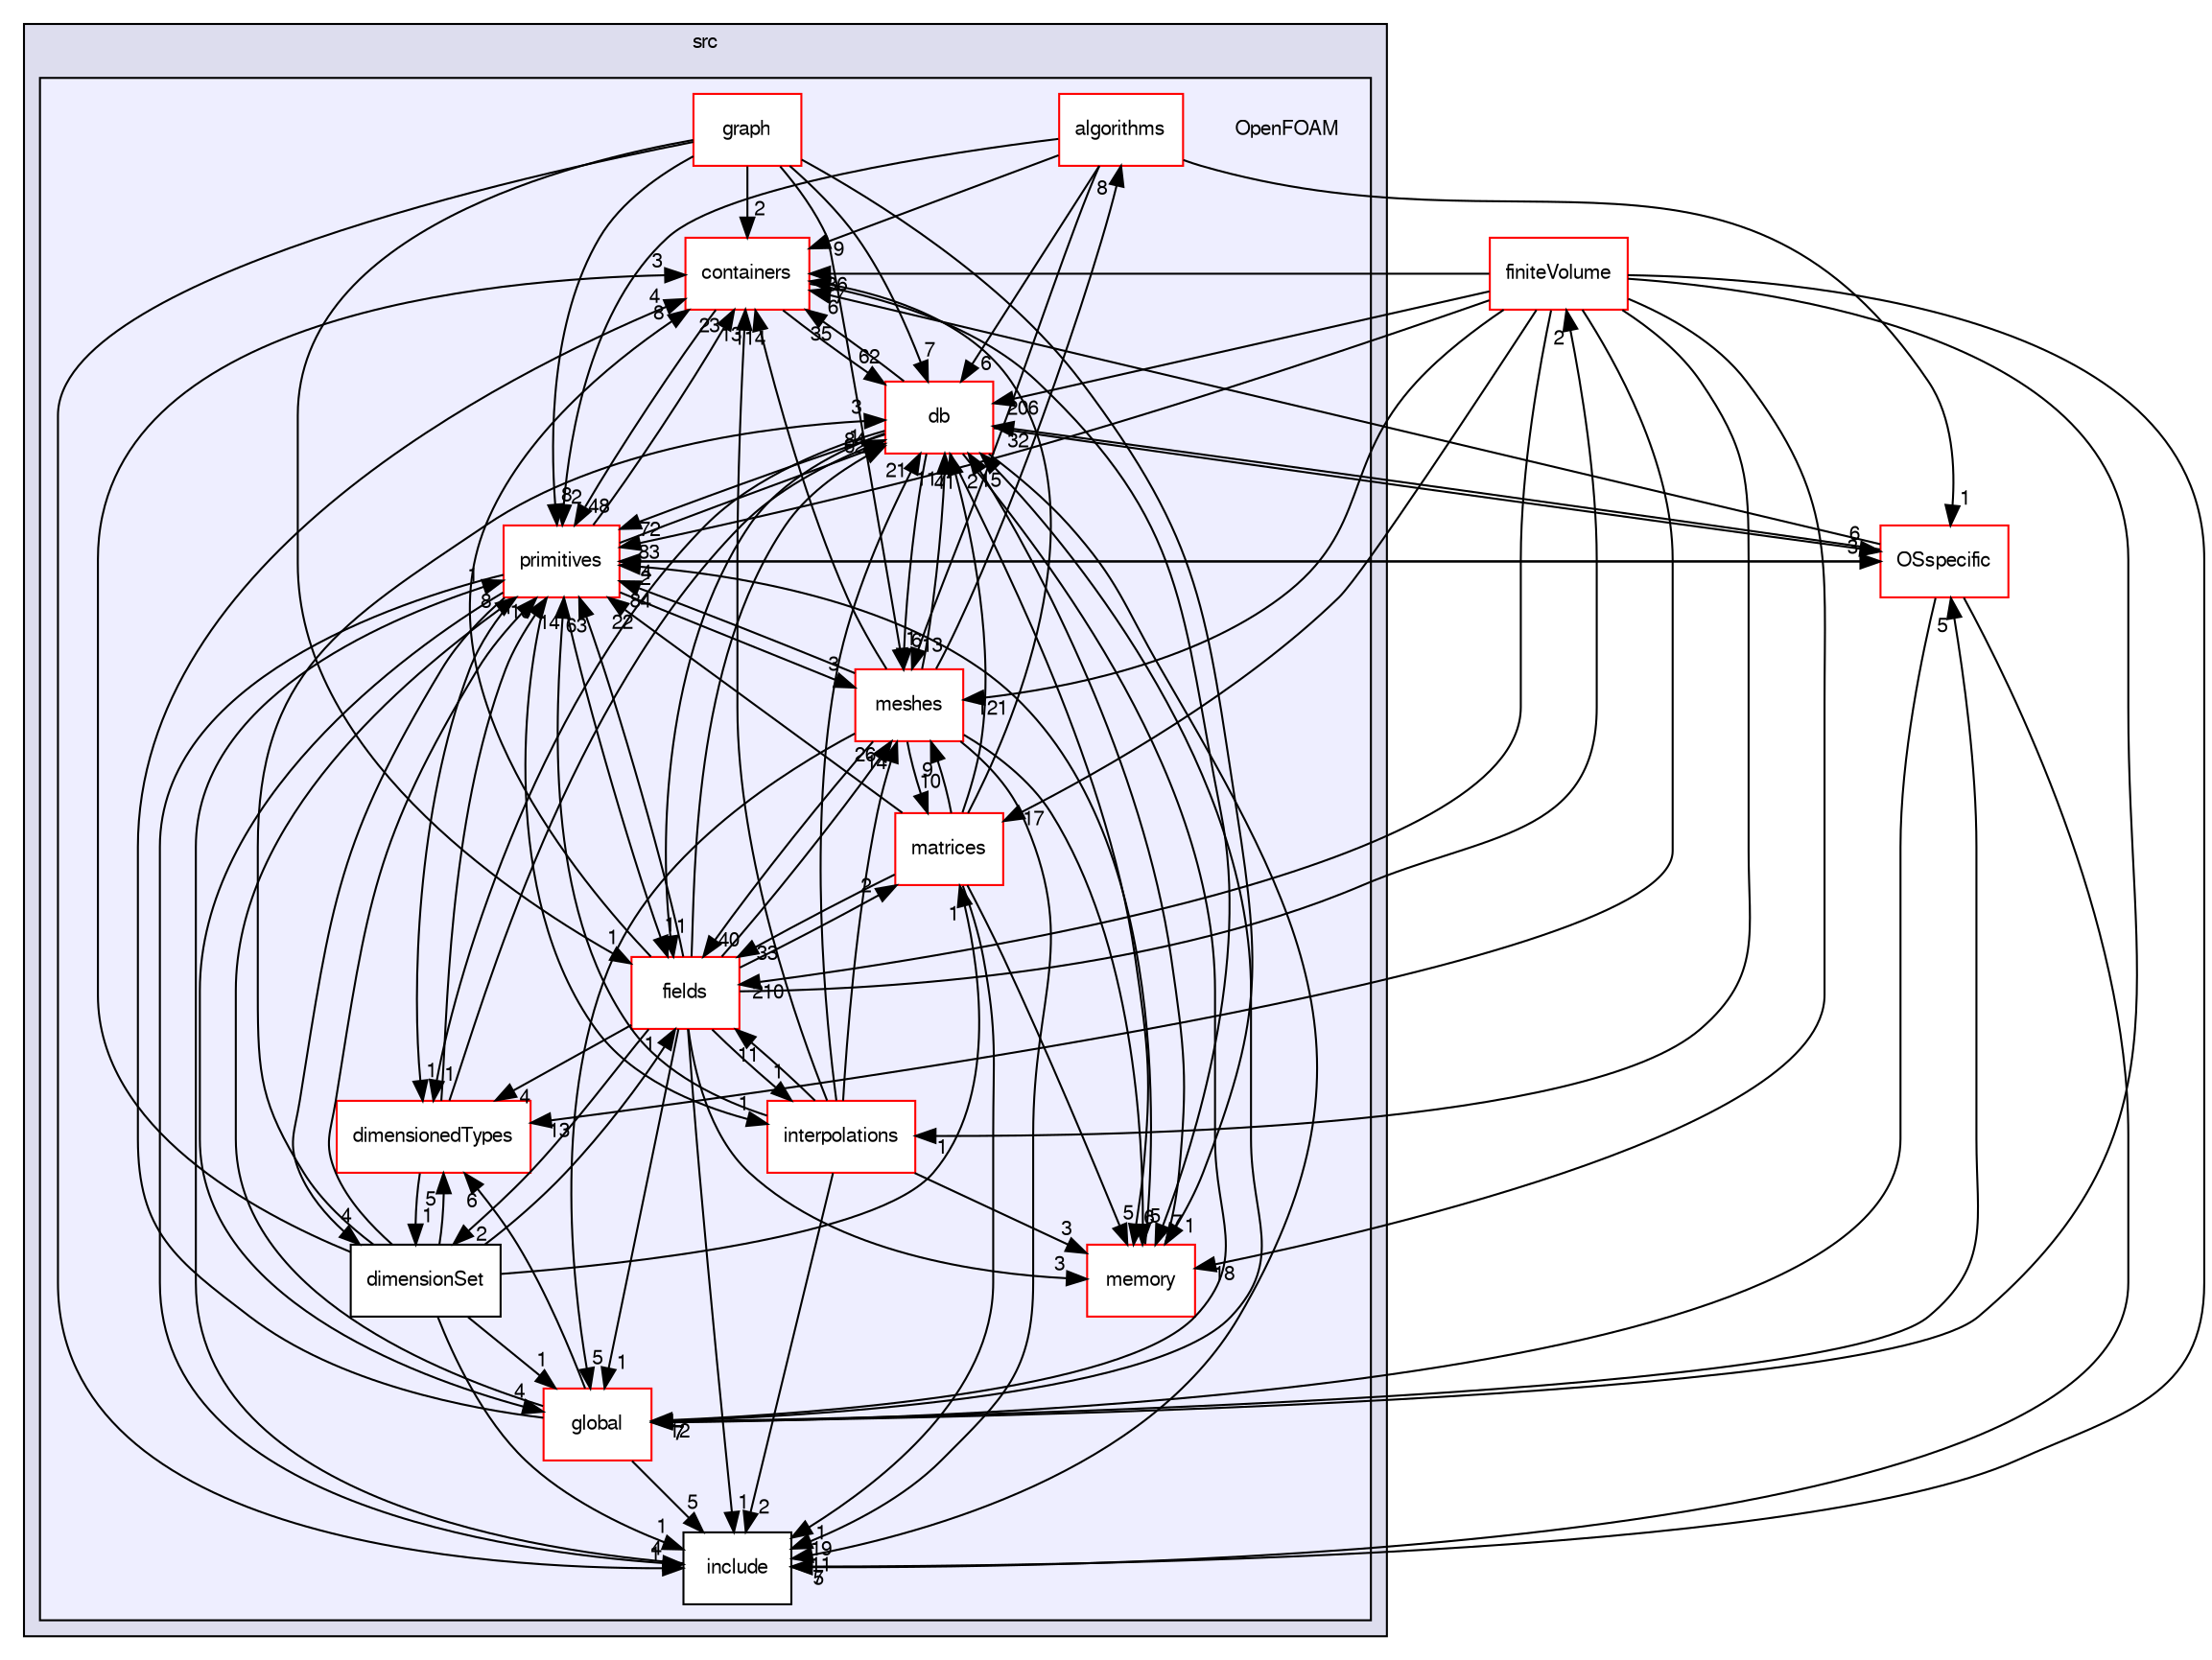digraph "src/OpenFOAM" {
  bgcolor=transparent;
  compound=true
  node [ fontsize="10", fontname="FreeSans"];
  edge [ labelfontsize="10", labelfontname="FreeSans"];
  subgraph clusterdir_68267d1309a1af8e8297ef4c3efbcdba {
    graph [ bgcolor="#ddddee", pencolor="black", label="src" fontname="FreeSans", fontsize="10", URL="dir_68267d1309a1af8e8297ef4c3efbcdba.html"]
  subgraph clusterdir_c5473ff19b20e6ec4dfe5c310b3778a8 {
    graph [ bgcolor="#eeeeff", pencolor="black", label="" URL="dir_c5473ff19b20e6ec4dfe5c310b3778a8.html"];
    dir_c5473ff19b20e6ec4dfe5c310b3778a8 [shape=plaintext label="OpenFOAM"];
    dir_d4a4bcbf783b68a312735f83d8eebbff [shape=box label="algorithms" color="red" fillcolor="white" style="filled" URL="dir_d4a4bcbf783b68a312735f83d8eebbff.html"];
    dir_19d0872053bde092be81d7fe3f56cbf7 [shape=box label="containers" color="red" fillcolor="white" style="filled" URL="dir_19d0872053bde092be81d7fe3f56cbf7.html"];
    dir_63c634f7a7cfd679ac26c67fb30fc32f [shape=box label="db" color="red" fillcolor="white" style="filled" URL="dir_63c634f7a7cfd679ac26c67fb30fc32f.html"];
    dir_d4979fdf35c07e0caec68718d229a4b4 [shape=box label="dimensionedTypes" color="red" fillcolor="white" style="filled" URL="dir_d4979fdf35c07e0caec68718d229a4b4.html"];
    dir_ddfbc8513dac5f891eeb54fd21e599df [shape=box label="dimensionSet" color="black" fillcolor="white" style="filled" URL="dir_ddfbc8513dac5f891eeb54fd21e599df.html"];
    dir_962442b8f989d5529fab5e0f0e4ffb74 [shape=box label="fields" color="red" fillcolor="white" style="filled" URL="dir_962442b8f989d5529fab5e0f0e4ffb74.html"];
    dir_8583492183f4d27c76555f8f333dd07b [shape=box label="global" color="red" fillcolor="white" style="filled" URL="dir_8583492183f4d27c76555f8f333dd07b.html"];
    dir_0fdbe385b7770877731446f8c754e682 [shape=box label="graph" color="red" fillcolor="white" style="filled" URL="dir_0fdbe385b7770877731446f8c754e682.html"];
    dir_e954e9f5966bc1c681a414ec8bd0ee15 [shape=box label="include" color="black" fillcolor="white" style="filled" URL="dir_e954e9f5966bc1c681a414ec8bd0ee15.html"];
    dir_e764f87aebd421bcba631b254777cd25 [shape=box label="interpolations" color="red" fillcolor="white" style="filled" URL="dir_e764f87aebd421bcba631b254777cd25.html"];
    dir_b07477ab37bc0cd7eb28fb569c691c21 [shape=box label="matrices" color="red" fillcolor="white" style="filled" URL="dir_b07477ab37bc0cd7eb28fb569c691c21.html"];
    dir_385a22dcc2f7120acb0f1a7a832b3b8d [shape=box label="memory" color="red" fillcolor="white" style="filled" URL="dir_385a22dcc2f7120acb0f1a7a832b3b8d.html"];
    dir_aa2423979fb45fc41c393a5db370ab21 [shape=box label="meshes" color="red" fillcolor="white" style="filled" URL="dir_aa2423979fb45fc41c393a5db370ab21.html"];
    dir_3e50f45338116b169052b428016851aa [shape=box label="primitives" color="red" fillcolor="white" style="filled" URL="dir_3e50f45338116b169052b428016851aa.html"];
  }
  }
  dir_9bd15774b555cf7259a6fa18f99fe99b [shape=box label="finiteVolume" color="red" URL="dir_9bd15774b555cf7259a6fa18f99fe99b.html"];
  dir_1e7df7a7407fc4618be5c18f76eb7b99 [shape=box label="OSspecific" color="red" URL="dir_1e7df7a7407fc4618be5c18f76eb7b99.html"];
  dir_9bd15774b555cf7259a6fa18f99fe99b->dir_385a22dcc2f7120acb0f1a7a832b3b8d [headlabel="18", labeldistance=1.5 headhref="dir_000727_002026.html"];
  dir_9bd15774b555cf7259a6fa18f99fe99b->dir_962442b8f989d5529fab5e0f0e4ffb74 [headlabel="210", labeldistance=1.5 headhref="dir_000727_001829.html"];
  dir_9bd15774b555cf7259a6fa18f99fe99b->dir_19d0872053bde092be81d7fe3f56cbf7 [headlabel="36", labeldistance=1.5 headhref="dir_000727_001711.html"];
  dir_9bd15774b555cf7259a6fa18f99fe99b->dir_b07477ab37bc0cd7eb28fb569c691c21 [headlabel="17", labeldistance=1.5 headhref="dir_000727_001944.html"];
  dir_9bd15774b555cf7259a6fa18f99fe99b->dir_e764f87aebd421bcba631b254777cd25 [headlabel="1", labeldistance=1.5 headhref="dir_000727_001927.html"];
  dir_9bd15774b555cf7259a6fa18f99fe99b->dir_aa2423979fb45fc41c393a5db370ab21 [headlabel="121", labeldistance=1.5 headhref="dir_000727_002031.html"];
  dir_9bd15774b555cf7259a6fa18f99fe99b->dir_d4979fdf35c07e0caec68718d229a4b4 [headlabel="13", labeldistance=1.5 headhref="dir_000727_001821.html"];
  dir_9bd15774b555cf7259a6fa18f99fe99b->dir_63c634f7a7cfd679ac26c67fb30fc32f [headlabel="206", labeldistance=1.5 headhref="dir_000727_001761.html"];
  dir_9bd15774b555cf7259a6fa18f99fe99b->dir_8583492183f4d27c76555f8f333dd07b [headlabel="7", labeldistance=1.5 headhref="dir_000727_001905.html"];
  dir_9bd15774b555cf7259a6fa18f99fe99b->dir_3e50f45338116b169052b428016851aa [headlabel="83", labeldistance=1.5 headhref="dir_000727_002129.html"];
  dir_9bd15774b555cf7259a6fa18f99fe99b->dir_e954e9f5966bc1c681a414ec8bd0ee15 [headlabel="7", labeldistance=1.5 headhref="dir_000727_001926.html"];
  dir_385a22dcc2f7120acb0f1a7a832b3b8d->dir_63c634f7a7cfd679ac26c67fb30fc32f [headlabel="2", labeldistance=1.5 headhref="dir_002026_001761.html"];
  dir_385a22dcc2f7120acb0f1a7a832b3b8d->dir_3e50f45338116b169052b428016851aa [headlabel="2", labeldistance=1.5 headhref="dir_002026_002129.html"];
  dir_962442b8f989d5529fab5e0f0e4ffb74->dir_9bd15774b555cf7259a6fa18f99fe99b [headlabel="2", labeldistance=1.5 headhref="dir_001829_000727.html"];
  dir_962442b8f989d5529fab5e0f0e4ffb74->dir_385a22dcc2f7120acb0f1a7a832b3b8d [headlabel="3", labeldistance=1.5 headhref="dir_001829_002026.html"];
  dir_962442b8f989d5529fab5e0f0e4ffb74->dir_19d0872053bde092be81d7fe3f56cbf7 [headlabel="8", labeldistance=1.5 headhref="dir_001829_001711.html"];
  dir_962442b8f989d5529fab5e0f0e4ffb74->dir_b07477ab37bc0cd7eb28fb569c691c21 [headlabel="2", labeldistance=1.5 headhref="dir_001829_001944.html"];
  dir_962442b8f989d5529fab5e0f0e4ffb74->dir_ddfbc8513dac5f891eeb54fd21e599df [headlabel="2", labeldistance=1.5 headhref="dir_001829_001828.html"];
  dir_962442b8f989d5529fab5e0f0e4ffb74->dir_e764f87aebd421bcba631b254777cd25 [headlabel="1", labeldistance=1.5 headhref="dir_001829_001927.html"];
  dir_962442b8f989d5529fab5e0f0e4ffb74->dir_aa2423979fb45fc41c393a5db370ab21 [headlabel="26", labeldistance=1.5 headhref="dir_001829_002031.html"];
  dir_962442b8f989d5529fab5e0f0e4ffb74->dir_d4979fdf35c07e0caec68718d229a4b4 [headlabel="4", labeldistance=1.5 headhref="dir_001829_001821.html"];
  dir_962442b8f989d5529fab5e0f0e4ffb74->dir_63c634f7a7cfd679ac26c67fb30fc32f [headlabel="62", labeldistance=1.5 headhref="dir_001829_001761.html"];
  dir_962442b8f989d5529fab5e0f0e4ffb74->dir_8583492183f4d27c76555f8f333dd07b [headlabel="1", labeldistance=1.5 headhref="dir_001829_001905.html"];
  dir_962442b8f989d5529fab5e0f0e4ffb74->dir_3e50f45338116b169052b428016851aa [headlabel="63", labeldistance=1.5 headhref="dir_001829_002129.html"];
  dir_962442b8f989d5529fab5e0f0e4ffb74->dir_e954e9f5966bc1c681a414ec8bd0ee15 [headlabel="1", labeldistance=1.5 headhref="dir_001829_001926.html"];
  dir_19d0872053bde092be81d7fe3f56cbf7->dir_385a22dcc2f7120acb0f1a7a832b3b8d [headlabel="7", labeldistance=1.5 headhref="dir_001711_002026.html"];
  dir_19d0872053bde092be81d7fe3f56cbf7->dir_63c634f7a7cfd679ac26c67fb30fc32f [headlabel="62", labeldistance=1.5 headhref="dir_001711_001761.html"];
  dir_19d0872053bde092be81d7fe3f56cbf7->dir_3e50f45338116b169052b428016851aa [headlabel="48", labeldistance=1.5 headhref="dir_001711_002129.html"];
  dir_b07477ab37bc0cd7eb28fb569c691c21->dir_385a22dcc2f7120acb0f1a7a832b3b8d [headlabel="5", labeldistance=1.5 headhref="dir_001944_002026.html"];
  dir_b07477ab37bc0cd7eb28fb569c691c21->dir_962442b8f989d5529fab5e0f0e4ffb74 [headlabel="33", labeldistance=1.5 headhref="dir_001944_001829.html"];
  dir_b07477ab37bc0cd7eb28fb569c691c21->dir_19d0872053bde092be81d7fe3f56cbf7 [headlabel="17", labeldistance=1.5 headhref="dir_001944_001711.html"];
  dir_b07477ab37bc0cd7eb28fb569c691c21->dir_aa2423979fb45fc41c393a5db370ab21 [headlabel="9", labeldistance=1.5 headhref="dir_001944_002031.html"];
  dir_b07477ab37bc0cd7eb28fb569c691c21->dir_63c634f7a7cfd679ac26c67fb30fc32f [headlabel="41", labeldistance=1.5 headhref="dir_001944_001761.html"];
  dir_b07477ab37bc0cd7eb28fb569c691c21->dir_3e50f45338116b169052b428016851aa [headlabel="22", labeldistance=1.5 headhref="dir_001944_002129.html"];
  dir_b07477ab37bc0cd7eb28fb569c691c21->dir_e954e9f5966bc1c681a414ec8bd0ee15 [headlabel="1", labeldistance=1.5 headhref="dir_001944_001926.html"];
  dir_ddfbc8513dac5f891eeb54fd21e599df->dir_962442b8f989d5529fab5e0f0e4ffb74 [headlabel="1", labeldistance=1.5 headhref="dir_001828_001829.html"];
  dir_ddfbc8513dac5f891eeb54fd21e599df->dir_19d0872053bde092be81d7fe3f56cbf7 [headlabel="3", labeldistance=1.5 headhref="dir_001828_001711.html"];
  dir_ddfbc8513dac5f891eeb54fd21e599df->dir_b07477ab37bc0cd7eb28fb569c691c21 [headlabel="1", labeldistance=1.5 headhref="dir_001828_001944.html"];
  dir_ddfbc8513dac5f891eeb54fd21e599df->dir_d4979fdf35c07e0caec68718d229a4b4 [headlabel="5", labeldistance=1.5 headhref="dir_001828_001821.html"];
  dir_ddfbc8513dac5f891eeb54fd21e599df->dir_63c634f7a7cfd679ac26c67fb30fc32f [headlabel="3", labeldistance=1.5 headhref="dir_001828_001761.html"];
  dir_ddfbc8513dac5f891eeb54fd21e599df->dir_8583492183f4d27c76555f8f333dd07b [headlabel="1", labeldistance=1.5 headhref="dir_001828_001905.html"];
  dir_ddfbc8513dac5f891eeb54fd21e599df->dir_3e50f45338116b169052b428016851aa [headlabel="1", labeldistance=1.5 headhref="dir_001828_002129.html"];
  dir_ddfbc8513dac5f891eeb54fd21e599df->dir_e954e9f5966bc1c681a414ec8bd0ee15 [headlabel="1", labeldistance=1.5 headhref="dir_001828_001926.html"];
  dir_e764f87aebd421bcba631b254777cd25->dir_385a22dcc2f7120acb0f1a7a832b3b8d [headlabel="3", labeldistance=1.5 headhref="dir_001927_002026.html"];
  dir_e764f87aebd421bcba631b254777cd25->dir_962442b8f989d5529fab5e0f0e4ffb74 [headlabel="11", labeldistance=1.5 headhref="dir_001927_001829.html"];
  dir_e764f87aebd421bcba631b254777cd25->dir_19d0872053bde092be81d7fe3f56cbf7 [headlabel="13", labeldistance=1.5 headhref="dir_001927_001711.html"];
  dir_e764f87aebd421bcba631b254777cd25->dir_aa2423979fb45fc41c393a5db370ab21 [headlabel="14", labeldistance=1.5 headhref="dir_001927_002031.html"];
  dir_e764f87aebd421bcba631b254777cd25->dir_63c634f7a7cfd679ac26c67fb30fc32f [headlabel="21", labeldistance=1.5 headhref="dir_001927_001761.html"];
  dir_e764f87aebd421bcba631b254777cd25->dir_3e50f45338116b169052b428016851aa [headlabel="14", labeldistance=1.5 headhref="dir_001927_002129.html"];
  dir_e764f87aebd421bcba631b254777cd25->dir_e954e9f5966bc1c681a414ec8bd0ee15 [headlabel="2", labeldistance=1.5 headhref="dir_001927_001926.html"];
  dir_aa2423979fb45fc41c393a5db370ab21->dir_385a22dcc2f7120acb0f1a7a832b3b8d [headlabel="5", labeldistance=1.5 headhref="dir_002031_002026.html"];
  dir_aa2423979fb45fc41c393a5db370ab21->dir_962442b8f989d5529fab5e0f0e4ffb74 [headlabel="40", labeldistance=1.5 headhref="dir_002031_001829.html"];
  dir_aa2423979fb45fc41c393a5db370ab21->dir_19d0872053bde092be81d7fe3f56cbf7 [headlabel="114", labeldistance=1.5 headhref="dir_002031_001711.html"];
  dir_aa2423979fb45fc41c393a5db370ab21->dir_b07477ab37bc0cd7eb28fb569c691c21 [headlabel="10", labeldistance=1.5 headhref="dir_002031_001944.html"];
  dir_aa2423979fb45fc41c393a5db370ab21->dir_63c634f7a7cfd679ac26c67fb30fc32f [headlabel="117", labeldistance=1.5 headhref="dir_002031_001761.html"];
  dir_aa2423979fb45fc41c393a5db370ab21->dir_8583492183f4d27c76555f8f333dd07b [headlabel="5", labeldistance=1.5 headhref="dir_002031_001905.html"];
  dir_aa2423979fb45fc41c393a5db370ab21->dir_3e50f45338116b169052b428016851aa [headlabel="84", labeldistance=1.5 headhref="dir_002031_002129.html"];
  dir_aa2423979fb45fc41c393a5db370ab21->dir_d4a4bcbf783b68a312735f83d8eebbff [headlabel="8", labeldistance=1.5 headhref="dir_002031_001707.html"];
  dir_aa2423979fb45fc41c393a5db370ab21->dir_e954e9f5966bc1c681a414ec8bd0ee15 [headlabel="19", labeldistance=1.5 headhref="dir_002031_001926.html"];
  dir_0fdbe385b7770877731446f8c754e682->dir_385a22dcc2f7120acb0f1a7a832b3b8d [headlabel="1", labeldistance=1.5 headhref="dir_001919_002026.html"];
  dir_0fdbe385b7770877731446f8c754e682->dir_962442b8f989d5529fab5e0f0e4ffb74 [headlabel="1", labeldistance=1.5 headhref="dir_001919_001829.html"];
  dir_0fdbe385b7770877731446f8c754e682->dir_19d0872053bde092be81d7fe3f56cbf7 [headlabel="2", labeldistance=1.5 headhref="dir_001919_001711.html"];
  dir_0fdbe385b7770877731446f8c754e682->dir_aa2423979fb45fc41c393a5db370ab21 [headlabel="1", labeldistance=1.5 headhref="dir_001919_002031.html"];
  dir_0fdbe385b7770877731446f8c754e682->dir_63c634f7a7cfd679ac26c67fb30fc32f [headlabel="7", labeldistance=1.5 headhref="dir_001919_001761.html"];
  dir_0fdbe385b7770877731446f8c754e682->dir_3e50f45338116b169052b428016851aa [headlabel="8", labeldistance=1.5 headhref="dir_001919_002129.html"];
  dir_0fdbe385b7770877731446f8c754e682->dir_e954e9f5966bc1c681a414ec8bd0ee15 [headlabel="1", labeldistance=1.5 headhref="dir_001919_001926.html"];
  dir_d4979fdf35c07e0caec68718d229a4b4->dir_ddfbc8513dac5f891eeb54fd21e599df [headlabel="1", labeldistance=1.5 headhref="dir_001821_001828.html"];
  dir_d4979fdf35c07e0caec68718d229a4b4->dir_63c634f7a7cfd679ac26c67fb30fc32f [headlabel="1", labeldistance=1.5 headhref="dir_001821_001761.html"];
  dir_d4979fdf35c07e0caec68718d229a4b4->dir_3e50f45338116b169052b428016851aa [headlabel="10", labeldistance=1.5 headhref="dir_001821_002129.html"];
  dir_63c634f7a7cfd679ac26c67fb30fc32f->dir_385a22dcc2f7120acb0f1a7a832b3b8d [headlabel="6", labeldistance=1.5 headhref="dir_001761_002026.html"];
  dir_63c634f7a7cfd679ac26c67fb30fc32f->dir_962442b8f989d5529fab5e0f0e4ffb74 [headlabel="1", labeldistance=1.5 headhref="dir_001761_001829.html"];
  dir_63c634f7a7cfd679ac26c67fb30fc32f->dir_19d0872053bde092be81d7fe3f56cbf7 [headlabel="35", labeldistance=1.5 headhref="dir_001761_001711.html"];
  dir_63c634f7a7cfd679ac26c67fb30fc32f->dir_aa2423979fb45fc41c393a5db370ab21 [headlabel="6", labeldistance=1.5 headhref="dir_001761_002031.html"];
  dir_63c634f7a7cfd679ac26c67fb30fc32f->dir_d4979fdf35c07e0caec68718d229a4b4 [headlabel="1", labeldistance=1.5 headhref="dir_001761_001821.html"];
  dir_63c634f7a7cfd679ac26c67fb30fc32f->dir_8583492183f4d27c76555f8f333dd07b [headlabel="12", labeldistance=1.5 headhref="dir_001761_001905.html"];
  dir_63c634f7a7cfd679ac26c67fb30fc32f->dir_3e50f45338116b169052b428016851aa [headlabel="72", labeldistance=1.5 headhref="dir_001761_002129.html"];
  dir_63c634f7a7cfd679ac26c67fb30fc32f->dir_e954e9f5966bc1c681a414ec8bd0ee15 [headlabel="11", labeldistance=1.5 headhref="dir_001761_001926.html"];
  dir_63c634f7a7cfd679ac26c67fb30fc32f->dir_1e7df7a7407fc4618be5c18f76eb7b99 [headlabel="6", labeldistance=1.5 headhref="dir_001761_002229.html"];
  dir_8583492183f4d27c76555f8f333dd07b->dir_19d0872053bde092be81d7fe3f56cbf7 [headlabel="4", labeldistance=1.5 headhref="dir_001905_001711.html"];
  dir_8583492183f4d27c76555f8f333dd07b->dir_d4979fdf35c07e0caec68718d229a4b4 [headlabel="6", labeldistance=1.5 headhref="dir_001905_001821.html"];
  dir_8583492183f4d27c76555f8f333dd07b->dir_63c634f7a7cfd679ac26c67fb30fc32f [headlabel="15", labeldistance=1.5 headhref="dir_001905_001761.html"];
  dir_8583492183f4d27c76555f8f333dd07b->dir_3e50f45338116b169052b428016851aa [headlabel="8", labeldistance=1.5 headhref="dir_001905_002129.html"];
  dir_8583492183f4d27c76555f8f333dd07b->dir_e954e9f5966bc1c681a414ec8bd0ee15 [headlabel="5", labeldistance=1.5 headhref="dir_001905_001926.html"];
  dir_8583492183f4d27c76555f8f333dd07b->dir_1e7df7a7407fc4618be5c18f76eb7b99 [headlabel="5", labeldistance=1.5 headhref="dir_001905_002229.html"];
  dir_3e50f45338116b169052b428016851aa->dir_962442b8f989d5529fab5e0f0e4ffb74 [headlabel="1", labeldistance=1.5 headhref="dir_002129_001829.html"];
  dir_3e50f45338116b169052b428016851aa->dir_19d0872053bde092be81d7fe3f56cbf7 [headlabel="23", labeldistance=1.5 headhref="dir_002129_001711.html"];
  dir_3e50f45338116b169052b428016851aa->dir_ddfbc8513dac5f891eeb54fd21e599df [headlabel="4", labeldistance=1.5 headhref="dir_002129_001828.html"];
  dir_3e50f45338116b169052b428016851aa->dir_e764f87aebd421bcba631b254777cd25 [headlabel="1", labeldistance=1.5 headhref="dir_002129_001927.html"];
  dir_3e50f45338116b169052b428016851aa->dir_aa2423979fb45fc41c393a5db370ab21 [headlabel="3", labeldistance=1.5 headhref="dir_002129_002031.html"];
  dir_3e50f45338116b169052b428016851aa->dir_d4979fdf35c07e0caec68718d229a4b4 [headlabel="1", labeldistance=1.5 headhref="dir_002129_001821.html"];
  dir_3e50f45338116b169052b428016851aa->dir_63c634f7a7cfd679ac26c67fb30fc32f [headlabel="84", labeldistance=1.5 headhref="dir_002129_001761.html"];
  dir_3e50f45338116b169052b428016851aa->dir_8583492183f4d27c76555f8f333dd07b [headlabel="4", labeldistance=1.5 headhref="dir_002129_001905.html"];
  dir_3e50f45338116b169052b428016851aa->dir_e954e9f5966bc1c681a414ec8bd0ee15 [headlabel="4", labeldistance=1.5 headhref="dir_002129_001926.html"];
  dir_3e50f45338116b169052b428016851aa->dir_1e7df7a7407fc4618be5c18f76eb7b99 [headlabel="3", labeldistance=1.5 headhref="dir_002129_002229.html"];
  dir_d4a4bcbf783b68a312735f83d8eebbff->dir_19d0872053bde092be81d7fe3f56cbf7 [headlabel="9", labeldistance=1.5 headhref="dir_001707_001711.html"];
  dir_d4a4bcbf783b68a312735f83d8eebbff->dir_aa2423979fb45fc41c393a5db370ab21 [headlabel="13", labeldistance=1.5 headhref="dir_001707_002031.html"];
  dir_d4a4bcbf783b68a312735f83d8eebbff->dir_63c634f7a7cfd679ac26c67fb30fc32f [headlabel="6", labeldistance=1.5 headhref="dir_001707_001761.html"];
  dir_d4a4bcbf783b68a312735f83d8eebbff->dir_3e50f45338116b169052b428016851aa [headlabel="2", labeldistance=1.5 headhref="dir_001707_002129.html"];
  dir_d4a4bcbf783b68a312735f83d8eebbff->dir_1e7df7a7407fc4618be5c18f76eb7b99 [headlabel="1", labeldistance=1.5 headhref="dir_001707_002229.html"];
  dir_e954e9f5966bc1c681a414ec8bd0ee15->dir_3e50f45338116b169052b428016851aa [headlabel="1", labeldistance=1.5 headhref="dir_001926_002129.html"];
  dir_1e7df7a7407fc4618be5c18f76eb7b99->dir_19d0872053bde092be81d7fe3f56cbf7 [headlabel="6", labeldistance=1.5 headhref="dir_002229_001711.html"];
  dir_1e7df7a7407fc4618be5c18f76eb7b99->dir_63c634f7a7cfd679ac26c67fb30fc32f [headlabel="32", labeldistance=1.5 headhref="dir_002229_001761.html"];
  dir_1e7df7a7407fc4618be5c18f76eb7b99->dir_8583492183f4d27c76555f8f333dd07b [headlabel="7", labeldistance=1.5 headhref="dir_002229_001905.html"];
  dir_1e7df7a7407fc4618be5c18f76eb7b99->dir_3e50f45338116b169052b428016851aa [headlabel="4", labeldistance=1.5 headhref="dir_002229_002129.html"];
  dir_1e7df7a7407fc4618be5c18f76eb7b99->dir_e954e9f5966bc1c681a414ec8bd0ee15 [headlabel="5", labeldistance=1.5 headhref="dir_002229_001926.html"];
}
